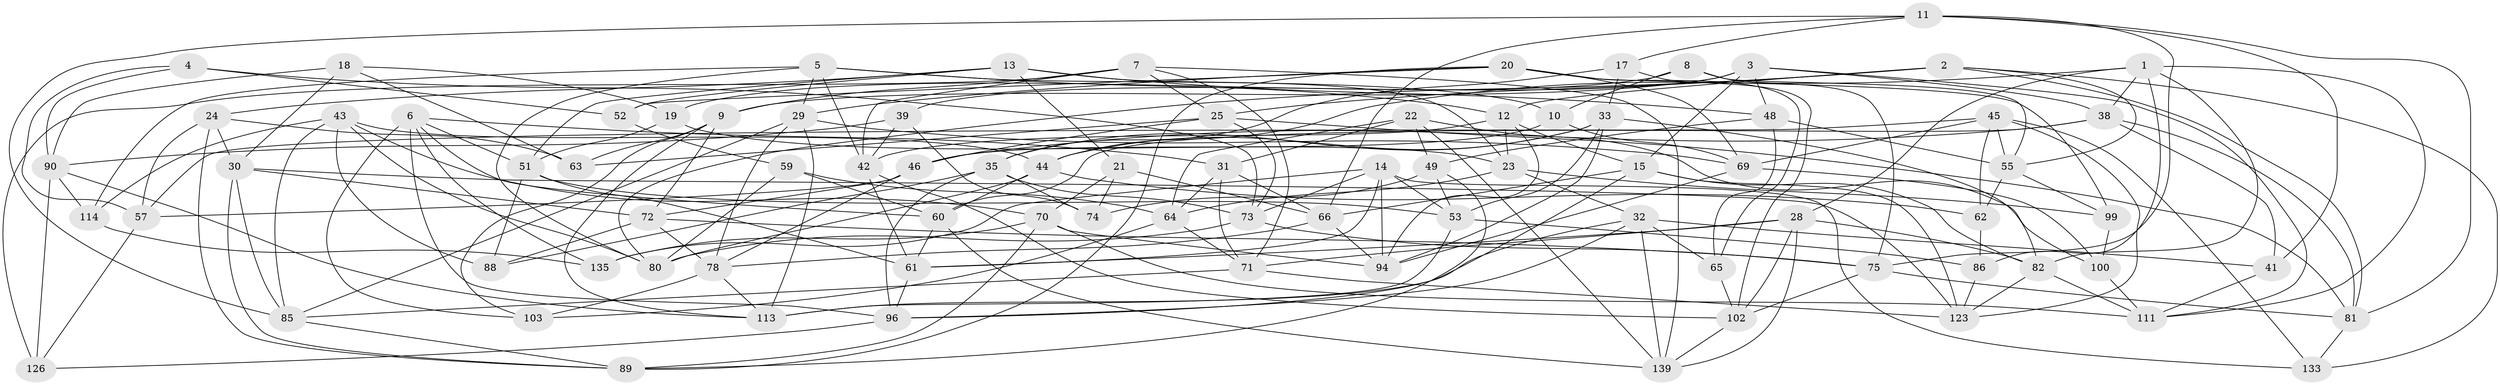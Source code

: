 // Generated by graph-tools (version 1.1) at 2025/52/02/27/25 19:52:29]
// undirected, 84 vertices, 225 edges
graph export_dot {
graph [start="1"]
  node [color=gray90,style=filled];
  1 [super="+134"];
  2 [super="+125"];
  3 [super="+131"];
  4;
  5 [super="+27"];
  6 [super="+130"];
  7 [super="+87"];
  8;
  9 [super="+121"];
  10;
  11 [super="+36"];
  12 [super="+26"];
  13 [super="+34"];
  14 [super="+56"];
  15 [super="+16"];
  17;
  18;
  19;
  20 [super="+37"];
  21;
  22 [super="+83"];
  23 [super="+58"];
  24 [super="+47"];
  25 [super="+97"];
  28 [super="+50"];
  29 [super="+107"];
  30 [super="+119"];
  31 [super="+40"];
  32 [super="+54"];
  33 [super="+115"];
  35 [super="+129"];
  38 [super="+77"];
  39;
  41;
  42 [super="+138"];
  43 [super="+132"];
  44 [super="+142"];
  45 [super="+93"];
  46 [super="+79"];
  48 [super="+106"];
  49 [super="+118"];
  51 [super="+84"];
  52;
  53 [super="+68"];
  55 [super="+104"];
  57 [super="+67"];
  59;
  60 [super="+110"];
  61 [super="+92"];
  62;
  63;
  64 [super="+98"];
  65;
  66 [super="+91"];
  69 [super="+136"];
  70 [super="+101"];
  71 [super="+109"];
  72 [super="+76"];
  73 [super="+143"];
  74;
  75 [super="+120"];
  78 [super="+122"];
  80 [super="+116"];
  81 [super="+117"];
  82 [super="+112"];
  85 [super="+108"];
  86;
  88;
  89 [super="+105"];
  90 [super="+137"];
  94 [super="+95"];
  96 [super="+127"];
  99;
  100;
  102 [super="+141"];
  103;
  111 [super="+140"];
  113 [super="+128"];
  114;
  123 [super="+124"];
  126;
  133;
  135;
  139 [super="+144"];
  1 -- 44;
  1 -- 38;
  1 -- 82;
  1 -- 28;
  1 -- 86;
  1 -- 111;
  2 -- 133;
  2 -- 80;
  2 -- 12;
  2 -- 55;
  2 -- 25;
  2 -- 81;
  3 -- 111;
  3 -- 39;
  3 -- 38;
  3 -- 48;
  3 -- 9;
  3 -- 15;
  4 -- 52;
  4 -- 90;
  4 -- 57;
  4 -- 73;
  5 -- 12;
  5 -- 114;
  5 -- 29;
  5 -- 10;
  5 -- 42;
  5 -- 80;
  6 -- 60;
  6 -- 96;
  6 -- 135;
  6 -- 103;
  6 -- 31;
  6 -- 51;
  7 -- 9;
  7 -- 25;
  7 -- 139;
  7 -- 126;
  7 -- 42;
  7 -- 71;
  8 -- 10;
  8 -- 19;
  8 -- 55;
  8 -- 75;
  9 -- 103;
  9 -- 113;
  9 -- 72;
  9 -- 63;
  10 -- 69;
  10 -- 46;
  11 -- 17;
  11 -- 85;
  11 -- 41;
  11 -- 75;
  11 -- 66;
  11 -- 81;
  12 -- 15;
  12 -- 42;
  12 -- 94;
  12 -- 23;
  13 -- 51;
  13 -- 21;
  13 -- 48;
  13 -- 24;
  13 -- 52;
  13 -- 23;
  14 -- 135;
  14 -- 133;
  14 -- 73;
  14 -- 53;
  14 -- 94;
  14 -- 61;
  15 -- 66;
  15 -- 96;
  15 -- 123;
  15 -- 82;
  17 -- 33;
  17 -- 102;
  17 -- 35;
  18 -- 19;
  18 -- 63;
  18 -- 90;
  18 -- 30;
  19 -- 23;
  19 -- 51;
  20 -- 69;
  20 -- 89;
  20 -- 29;
  20 -- 65;
  20 -- 99;
  20 -- 52;
  21 -- 74;
  21 -- 70;
  21 -- 66;
  22 -- 64;
  22 -- 31 [weight=2];
  22 -- 49;
  22 -- 100;
  22 -- 139;
  23 -- 99;
  23 -- 64;
  23 -- 32;
  24 -- 63;
  24 -- 57 [weight=2];
  24 -- 30;
  24 -- 89;
  25 -- 63;
  25 -- 81;
  25 -- 46;
  25 -- 73;
  28 -- 61;
  28 -- 102;
  28 -- 82;
  28 -- 71;
  28 -- 139;
  29 -- 113;
  29 -- 69;
  29 -- 78;
  29 -- 85;
  30 -- 89;
  30 -- 72;
  30 -- 123;
  30 -- 85;
  31 -- 71;
  31 -- 64;
  31 -- 66;
  32 -- 65;
  32 -- 113;
  32 -- 96;
  32 -- 41;
  32 -- 139;
  33 -- 35;
  33 -- 82;
  33 -- 44;
  33 -- 53;
  33 -- 94;
  35 -- 73;
  35 -- 96;
  35 -- 74;
  35 -- 88;
  38 -- 81;
  38 -- 46;
  38 -- 41;
  38 -- 60;
  39 -- 90;
  39 -- 74;
  39 -- 42;
  41 -- 111;
  42 -- 61;
  42 -- 102;
  43 -- 88;
  43 -- 70;
  43 -- 80;
  43 -- 114;
  43 -- 85;
  43 -- 44;
  44 -- 62;
  44 -- 60;
  44 -- 80;
  45 -- 133;
  45 -- 57;
  45 -- 123;
  45 -- 69;
  45 -- 62;
  45 -- 55;
  46 -- 78;
  46 -- 72;
  46 -- 57;
  48 -- 55;
  48 -- 49 [weight=2];
  48 -- 65;
  49 -- 74;
  49 -- 53;
  49 -- 89;
  51 -- 61;
  51 -- 53;
  51 -- 88;
  52 -- 59;
  53 -- 113;
  53 -- 86;
  55 -- 99;
  55 -- 62;
  57 -- 126;
  59 -- 64;
  59 -- 80;
  59 -- 60;
  60 -- 61;
  60 -- 139;
  61 -- 96;
  62 -- 86;
  64 -- 103;
  64 -- 71;
  65 -- 102;
  66 -- 78;
  66 -- 94;
  69 -- 100;
  69 -- 94;
  70 -- 135;
  70 -- 94;
  70 -- 89;
  70 -- 111;
  71 -- 123;
  71 -- 85;
  72 -- 88;
  72 -- 75;
  72 -- 78;
  73 -- 80;
  73 -- 75;
  75 -- 102;
  75 -- 81;
  78 -- 113;
  78 -- 103;
  81 -- 133;
  82 -- 111;
  82 -- 123;
  85 -- 89;
  86 -- 123;
  90 -- 126;
  90 -- 113;
  90 -- 114;
  96 -- 126;
  99 -- 100;
  100 -- 111;
  102 -- 139;
  114 -- 135;
}

